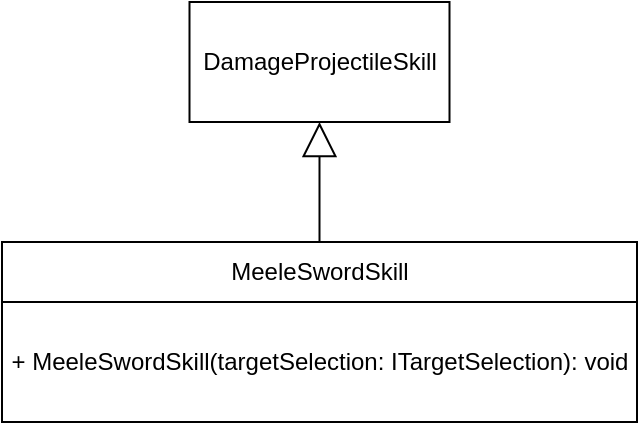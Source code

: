 <mxfile version="21.1.8">
  <diagram name="Seite-1" id="koYCksM2G45ItbOFObBV">
    <mxGraphModel dx="1161" dy="632" grid="1" gridSize="10" guides="1" tooltips="1" connect="1" arrows="1" fold="1" page="1" pageScale="1" pageWidth="827" pageHeight="1169" math="0" shadow="0">
      <root>
        <mxCell id="0" />
        <mxCell id="1" parent="0" />
        <mxCell id="saxExuk2gletovmnnJZW-2" value="DamageProjectileSkill" style="rounded=0;whiteSpace=wrap;html=1;" vertex="1" parent="1">
          <mxGeometry x="363.75" y="150" width="130" height="60" as="geometry" />
        </mxCell>
        <mxCell id="saxExuk2gletovmnnJZW-4" style="edgeStyle=orthogonalEdgeStyle;rounded=0;orthogonalLoop=1;jettySize=auto;html=1;exitX=0.5;exitY=0;exitDx=0;exitDy=0;entryX=0.5;entryY=1;entryDx=0;entryDy=0;endArrow=block;endFill=0;jumpSize=6;endSize=15;" edge="1" parent="1" source="saxExuk2gletovmnnJZW-3" target="saxExuk2gletovmnnJZW-2">
          <mxGeometry relative="1" as="geometry" />
        </mxCell>
        <mxCell id="saxExuk2gletovmnnJZW-3" value="MeeleSwordSkill" style="rounded=0;whiteSpace=wrap;html=1;" vertex="1" parent="1">
          <mxGeometry x="270" y="270" width="317.5" height="30" as="geometry" />
        </mxCell>
        <mxCell id="saxExuk2gletovmnnJZW-5" value="+ MeeleSwordSkill(targetSelection: ITargetSelection): void" style="rounded=0;whiteSpace=wrap;html=1;" vertex="1" parent="1">
          <mxGeometry x="270" y="300" width="317.5" height="60" as="geometry" />
        </mxCell>
      </root>
    </mxGraphModel>
  </diagram>
</mxfile>
